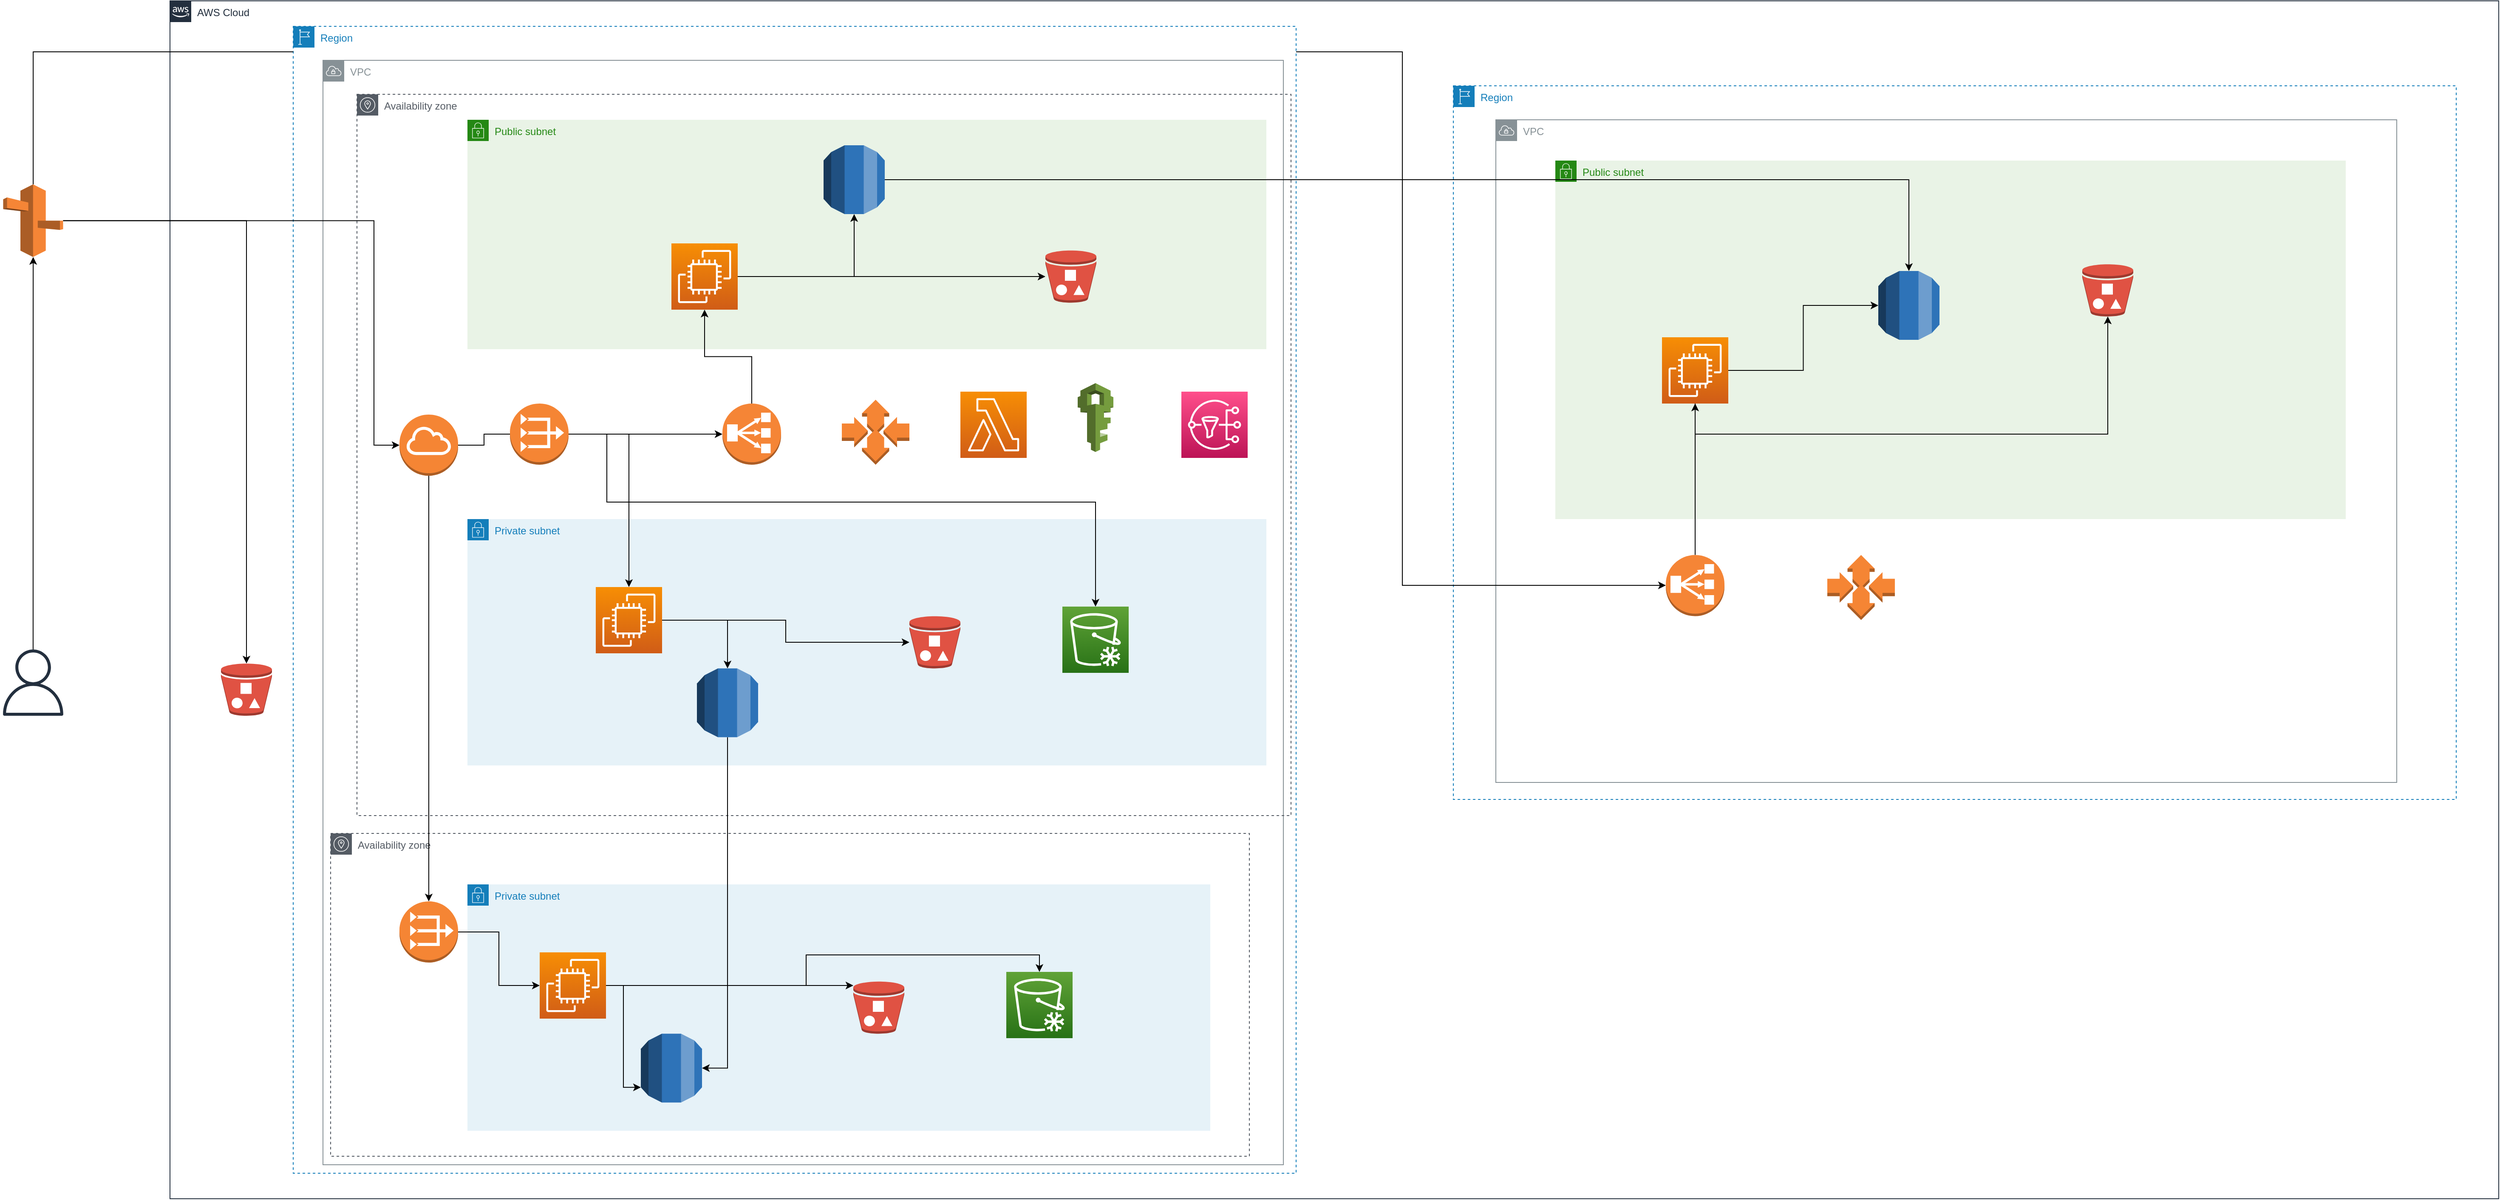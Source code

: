<mxfile version="15.2.9" type="github">
  <diagram id="Ht1M8jgEwFfnCIfOTk4-" name="Page-1">
    <mxGraphModel dx="4013" dy="2435" grid="1" gridSize="10" guides="1" tooltips="1" connect="1" arrows="1" fold="1" page="1" pageScale="1" pageWidth="1169" pageHeight="827" math="0" shadow="0">
      <root>
        <mxCell id="0" />
        <mxCell id="1" parent="0" />
        <mxCell id="_OcU6w5XzlBbNJ40GL1S-2" value="VPC" style="sketch=0;outlineConnect=0;gradientColor=none;html=1;whiteSpace=wrap;fontSize=12;fontStyle=0;shape=mxgraph.aws4.group;grIcon=mxgraph.aws4.group_vpc;strokeColor=#879196;fillColor=none;verticalAlign=top;align=left;spacingLeft=30;fontColor=#879196;dashed=0;" parent="1" vertex="1">
          <mxGeometry x="30" y="-30" width="1130" height="1300" as="geometry" />
        </mxCell>
        <mxCell id="_OcU6w5XzlBbNJ40GL1S-28" value="AWS Cloud" style="points=[[0,0],[0.25,0],[0.5,0],[0.75,0],[1,0],[1,0.25],[1,0.5],[1,0.75],[1,1],[0.75,1],[0.5,1],[0.25,1],[0,1],[0,0.75],[0,0.5],[0,0.25]];outlineConnect=0;gradientColor=none;html=1;whiteSpace=wrap;fontSize=12;fontStyle=0;shape=mxgraph.aws4.group;grIcon=mxgraph.aws4.group_aws_cloud_alt;strokeColor=#232F3E;fillColor=none;verticalAlign=top;align=left;spacingLeft=30;fontColor=#232F3E;dashed=0;" parent="1" vertex="1">
          <mxGeometry x="-150" y="-100" width="2740" height="1410" as="geometry" />
        </mxCell>
        <mxCell id="_OcU6w5XzlBbNJ40GL1S-1" value="Region" style="points=[[0,0],[0.25,0],[0.5,0],[0.75,0],[1,0],[1,0.25],[1,0.5],[1,0.75],[1,1],[0.75,1],[0.5,1],[0.25,1],[0,1],[0,0.75],[0,0.5],[0,0.25]];outlineConnect=0;gradientColor=none;html=1;whiteSpace=wrap;fontSize=12;fontStyle=0;shape=mxgraph.aws4.group;grIcon=mxgraph.aws4.group_region;strokeColor=#147EBA;fillColor=none;verticalAlign=top;align=left;spacingLeft=30;fontColor=#147EBA;dashed=1;" parent="1" vertex="1">
          <mxGeometry x="-5" y="-70" width="1180" height="1350" as="geometry" />
        </mxCell>
        <mxCell id="vkCUaWgb7GZXVAcVjA3E-25" value="Availability zone" style="sketch=0;outlineConnect=0;gradientColor=none;html=1;whiteSpace=wrap;fontSize=12;fontStyle=0;shape=mxgraph.aws4.group;grIcon=mxgraph.aws4.group_availability_zone;strokeColor=#545B64;fillColor=none;verticalAlign=top;align=left;spacingLeft=30;fontColor=#545B64;dashed=1;" vertex="1" parent="1">
          <mxGeometry x="39" y="880" width="1081" height="380" as="geometry" />
        </mxCell>
        <mxCell id="vkCUaWgb7GZXVAcVjA3E-26" value="Private subnet" style="points=[[0,0],[0.25,0],[0.5,0],[0.75,0],[1,0],[1,0.25],[1,0.5],[1,0.75],[1,1],[0.75,1],[0.5,1],[0.25,1],[0,1],[0,0.75],[0,0.5],[0,0.25]];outlineConnect=0;gradientColor=none;html=1;whiteSpace=wrap;fontSize=12;fontStyle=0;shape=mxgraph.aws4.group;grIcon=mxgraph.aws4.group_security_group;grStroke=0;strokeColor=#147EBA;fillColor=#E6F2F8;verticalAlign=top;align=left;spacingLeft=30;fontColor=#147EBA;dashed=0;" vertex="1" parent="1">
          <mxGeometry x="200" y="940" width="874" height="290" as="geometry" />
        </mxCell>
        <mxCell id="vkCUaWgb7GZXVAcVjA3E-23" value="Availability zone" style="sketch=0;outlineConnect=0;gradientColor=none;html=1;whiteSpace=wrap;fontSize=12;fontStyle=0;shape=mxgraph.aws4.group;grIcon=mxgraph.aws4.group_availability_zone;strokeColor=#545B64;fillColor=none;verticalAlign=top;align=left;spacingLeft=30;fontColor=#545B64;dashed=1;" vertex="1" parent="1">
          <mxGeometry x="70" y="10" width="1099" height="849" as="geometry" />
        </mxCell>
        <mxCell id="_OcU6w5XzlBbNJ40GL1S-23" value="VPC" style="sketch=0;outlineConnect=0;gradientColor=none;html=1;whiteSpace=wrap;fontSize=12;fontStyle=0;shape=mxgraph.aws4.group;grIcon=mxgraph.aws4.group_vpc;strokeColor=#879196;fillColor=none;verticalAlign=top;align=left;spacingLeft=30;fontColor=#879196;dashed=0;" parent="1" vertex="1">
          <mxGeometry x="1410" y="40" width="1060" height="780" as="geometry" />
        </mxCell>
        <mxCell id="_OcU6w5XzlBbNJ40GL1S-3" value="Public subnet" style="points=[[0,0],[0.25,0],[0.5,0],[0.75,0],[1,0],[1,0.25],[1,0.5],[1,0.75],[1,1],[0.75,1],[0.5,1],[0.25,1],[0,1],[0,0.75],[0,0.5],[0,0.25]];outlineConnect=0;gradientColor=none;html=1;whiteSpace=wrap;fontSize=12;fontStyle=0;shape=mxgraph.aws4.group;grIcon=mxgraph.aws4.group_security_group;grStroke=0;strokeColor=#248814;fillColor=#E9F3E6;verticalAlign=top;align=left;spacingLeft=30;fontColor=#248814;dashed=0;" parent="1" vertex="1">
          <mxGeometry x="200" y="40" width="940" height="270" as="geometry" />
        </mxCell>
        <mxCell id="_OcU6w5XzlBbNJ40GL1S-5" value="Private subnet" style="points=[[0,0],[0.25,0],[0.5,0],[0.75,0],[1,0],[1,0.25],[1,0.5],[1,0.75],[1,1],[0.75,1],[0.5,1],[0.25,1],[0,1],[0,0.75],[0,0.5],[0,0.25]];outlineConnect=0;gradientColor=none;html=1;whiteSpace=wrap;fontSize=12;fontStyle=0;shape=mxgraph.aws4.group;grIcon=mxgraph.aws4.group_security_group;grStroke=0;strokeColor=#147EBA;fillColor=#E6F2F8;verticalAlign=top;align=left;spacingLeft=30;fontColor=#147EBA;dashed=0;" parent="1" vertex="1">
          <mxGeometry x="200" y="510" width="940" height="290" as="geometry" />
        </mxCell>
        <mxCell id="vkCUaWgb7GZXVAcVjA3E-2" style="edgeStyle=orthogonalEdgeStyle;rounded=0;orthogonalLoop=1;jettySize=auto;html=1;" edge="1" parent="1" source="_OcU6w5XzlBbNJ40GL1S-6" target="_OcU6w5XzlBbNJ40GL1S-18">
          <mxGeometry relative="1" as="geometry" />
        </mxCell>
        <mxCell id="_OcU6w5XzlBbNJ40GL1S-6" value="" style="sketch=0;outlineConnect=0;fontColor=#232F3E;gradientColor=none;fillColor=#232F3E;strokeColor=none;dashed=0;verticalLabelPosition=bottom;verticalAlign=top;align=center;html=1;fontSize=12;fontStyle=0;aspect=fixed;pointerEvents=1;shape=mxgraph.aws4.user;" parent="1" vertex="1">
          <mxGeometry x="-350" y="663.5" width="78" height="78" as="geometry" />
        </mxCell>
        <mxCell id="vkCUaWgb7GZXVAcVjA3E-15" style="edgeStyle=orthogonalEdgeStyle;rounded=0;orthogonalLoop=1;jettySize=auto;html=1;" edge="1" parent="1" source="_OcU6w5XzlBbNJ40GL1S-7" target="_OcU6w5XzlBbNJ40GL1S-8">
          <mxGeometry relative="1" as="geometry" />
        </mxCell>
        <mxCell id="vkCUaWgb7GZXVAcVjA3E-16" style="edgeStyle=orthogonalEdgeStyle;rounded=0;orthogonalLoop=1;jettySize=auto;html=1;" edge="1" parent="1" source="_OcU6w5XzlBbNJ40GL1S-7" target="_OcU6w5XzlBbNJ40GL1S-12">
          <mxGeometry relative="1" as="geometry" />
        </mxCell>
        <mxCell id="_OcU6w5XzlBbNJ40GL1S-7" value="" style="sketch=0;points=[[0,0,0],[0.25,0,0],[0.5,0,0],[0.75,0,0],[1,0,0],[0,1,0],[0.25,1,0],[0.5,1,0],[0.75,1,0],[1,1,0],[0,0.25,0],[0,0.5,0],[0,0.75,0],[1,0.25,0],[1,0.5,0],[1,0.75,0]];outlineConnect=0;fontColor=#232F3E;gradientColor=#F78E04;gradientDirection=north;fillColor=#D05C17;strokeColor=#ffffff;dashed=0;verticalLabelPosition=bottom;verticalAlign=top;align=center;html=1;fontSize=12;fontStyle=0;aspect=fixed;shape=mxgraph.aws4.resourceIcon;resIcon=mxgraph.aws4.ec2;" parent="1" vertex="1">
          <mxGeometry x="440" y="185.5" width="78" height="78" as="geometry" />
        </mxCell>
        <mxCell id="_OcU6w5XzlBbNJ40GL1S-8" value="" style="outlineConnect=0;dashed=0;verticalLabelPosition=bottom;verticalAlign=top;align=center;html=1;shape=mxgraph.aws3.rds;fillColor=#2E73B8;gradientColor=none;" parent="1" vertex="1">
          <mxGeometry x="619" y="70" width="72" height="81" as="geometry" />
        </mxCell>
        <mxCell id="_OcU6w5XzlBbNJ40GL1S-9" value="Region" style="points=[[0,0],[0.25,0],[0.5,0],[0.75,0],[1,0],[1,0.25],[1,0.5],[1,0.75],[1,1],[0.75,1],[0.5,1],[0.25,1],[0,1],[0,0.75],[0,0.5],[0,0.25]];outlineConnect=0;gradientColor=none;html=1;whiteSpace=wrap;fontSize=12;fontStyle=0;shape=mxgraph.aws4.group;grIcon=mxgraph.aws4.group_region;strokeColor=#147EBA;fillColor=none;verticalAlign=top;align=left;spacingLeft=30;fontColor=#147EBA;dashed=1;" parent="1" vertex="1">
          <mxGeometry x="1360" width="1180" height="840" as="geometry" />
        </mxCell>
        <mxCell id="vkCUaWgb7GZXVAcVjA3E-14" style="edgeStyle=orthogonalEdgeStyle;rounded=0;orthogonalLoop=1;jettySize=auto;html=1;" edge="1" parent="1" source="_OcU6w5XzlBbNJ40GL1S-10" target="_OcU6w5XzlBbNJ40GL1S-7">
          <mxGeometry relative="1" as="geometry" />
        </mxCell>
        <mxCell id="_OcU6w5XzlBbNJ40GL1S-10" value="" style="outlineConnect=0;dashed=0;verticalLabelPosition=bottom;verticalAlign=top;align=center;html=1;shape=mxgraph.aws3.classic_load_balancer;fillColor=#F58536;gradientColor=none;" parent="1" vertex="1">
          <mxGeometry x="500" y="374" width="69" height="72" as="geometry" />
        </mxCell>
        <mxCell id="_OcU6w5XzlBbNJ40GL1S-11" value="" style="outlineConnect=0;dashed=0;verticalLabelPosition=bottom;verticalAlign=top;align=center;html=1;shape=mxgraph.aws3.auto_scaling;fillColor=#F58534;gradientColor=none;" parent="1" vertex="1">
          <mxGeometry x="640.5" y="369.5" width="79.5" height="76.5" as="geometry" />
        </mxCell>
        <mxCell id="_OcU6w5XzlBbNJ40GL1S-12" value="" style="outlineConnect=0;dashed=0;verticalLabelPosition=bottom;verticalAlign=top;align=center;html=1;shape=mxgraph.aws3.bucket_with_objects;fillColor=#E05243;gradientColor=none;" parent="1" vertex="1">
          <mxGeometry x="880" y="193.75" width="60" height="61.5" as="geometry" />
        </mxCell>
        <mxCell id="_OcU6w5XzlBbNJ40GL1S-13" value="" style="outlineConnect=0;dashed=0;verticalLabelPosition=bottom;verticalAlign=top;align=center;html=1;shape=mxgraph.aws3.bucket_with_objects;fillColor=#E05243;gradientColor=none;" parent="1" vertex="1">
          <mxGeometry x="720" y="624.25" width="60" height="61.5" as="geometry" />
        </mxCell>
        <mxCell id="_OcU6w5XzlBbNJ40GL1S-14" value="" style="outlineConnect=0;dashed=0;verticalLabelPosition=bottom;verticalAlign=top;align=center;html=1;shape=mxgraph.aws3.bucket_with_objects;fillColor=#E05243;gradientColor=none;" parent="1" vertex="1">
          <mxGeometry x="-90" y="680" width="60" height="61.5" as="geometry" />
        </mxCell>
        <mxCell id="vkCUaWgb7GZXVAcVjA3E-38" style="edgeStyle=orthogonalEdgeStyle;rounded=0;orthogonalLoop=1;jettySize=auto;html=1;entryX=1;entryY=0.5;entryDx=0;entryDy=0;entryPerimeter=0;" edge="1" parent="1" source="_OcU6w5XzlBbNJ40GL1S-15" target="vkCUaWgb7GZXVAcVjA3E-28">
          <mxGeometry relative="1" as="geometry" />
        </mxCell>
        <mxCell id="_OcU6w5XzlBbNJ40GL1S-15" value="" style="outlineConnect=0;dashed=0;verticalLabelPosition=bottom;verticalAlign=top;align=center;html=1;shape=mxgraph.aws3.rds;fillColor=#2E73B8;gradientColor=none;" parent="1" vertex="1">
          <mxGeometry x="470" y="685.75" width="72" height="81" as="geometry" />
        </mxCell>
        <mxCell id="vkCUaWgb7GZXVAcVjA3E-7" style="edgeStyle=orthogonalEdgeStyle;rounded=0;orthogonalLoop=1;jettySize=auto;html=1;" edge="1" parent="1" source="_OcU6w5XzlBbNJ40GL1S-16" target="_OcU6w5XzlBbNJ40GL1S-15">
          <mxGeometry relative="1" as="geometry" />
        </mxCell>
        <mxCell id="vkCUaWgb7GZXVAcVjA3E-9" style="edgeStyle=orthogonalEdgeStyle;rounded=0;orthogonalLoop=1;jettySize=auto;html=1;" edge="1" parent="1" source="_OcU6w5XzlBbNJ40GL1S-16" target="_OcU6w5XzlBbNJ40GL1S-13">
          <mxGeometry relative="1" as="geometry" />
        </mxCell>
        <mxCell id="_OcU6w5XzlBbNJ40GL1S-16" value="" style="sketch=0;points=[[0,0,0],[0.25,0,0],[0.5,0,0],[0.75,0,0],[1,0,0],[0,1,0],[0.25,1,0],[0.5,1,0],[0.75,1,0],[1,1,0],[0,0.25,0],[0,0.5,0],[0,0.75,0],[1,0.25,0],[1,0.5,0],[1,0.75,0]];outlineConnect=0;fontColor=#232F3E;gradientColor=#F78E04;gradientDirection=north;fillColor=#D05C17;strokeColor=#ffffff;dashed=0;verticalLabelPosition=bottom;verticalAlign=top;align=center;html=1;fontSize=12;fontStyle=0;aspect=fixed;shape=mxgraph.aws4.resourceIcon;resIcon=mxgraph.aws4.ec2;" parent="1" vertex="1">
          <mxGeometry x="351" y="590" width="78" height="78" as="geometry" />
        </mxCell>
        <mxCell id="_OcU6w5XzlBbNJ40GL1S-17" value="" style="outlineConnect=0;dashed=0;verticalLabelPosition=bottom;verticalAlign=top;align=center;html=1;shape=mxgraph.aws3.iam;fillColor=#759C3E;gradientColor=none;" parent="1" vertex="1">
          <mxGeometry x="918" y="350" width="42" height="81" as="geometry" />
        </mxCell>
        <mxCell id="vkCUaWgb7GZXVAcVjA3E-3" style="edgeStyle=orthogonalEdgeStyle;rounded=0;orthogonalLoop=1;jettySize=auto;html=1;" edge="1" parent="1" source="_OcU6w5XzlBbNJ40GL1S-18" target="_OcU6w5XzlBbNJ40GL1S-14">
          <mxGeometry relative="1" as="geometry">
            <Array as="points">
              <mxPoint x="-60" y="159" />
            </Array>
          </mxGeometry>
        </mxCell>
        <mxCell id="vkCUaWgb7GZXVAcVjA3E-4" style="edgeStyle=orthogonalEdgeStyle;rounded=0;orthogonalLoop=1;jettySize=auto;html=1;" edge="1" parent="1" source="_OcU6w5XzlBbNJ40GL1S-18" target="_OcU6w5XzlBbNJ40GL1S-20">
          <mxGeometry relative="1" as="geometry">
            <Array as="points">
              <mxPoint x="90" y="159" />
              <mxPoint x="90" y="423" />
            </Array>
          </mxGeometry>
        </mxCell>
        <mxCell id="vkCUaWgb7GZXVAcVjA3E-17" style="edgeStyle=orthogonalEdgeStyle;rounded=0;orthogonalLoop=1;jettySize=auto;html=1;startArrow=none;" edge="1" parent="1" source="_OcU6w5XzlBbNJ40GL1S-1" target="_OcU6w5XzlBbNJ40GL1S-32">
          <mxGeometry relative="1" as="geometry">
            <Array as="points">
              <mxPoint x="1300" y="-40" />
              <mxPoint x="1300" y="588" />
            </Array>
          </mxGeometry>
        </mxCell>
        <mxCell id="_OcU6w5XzlBbNJ40GL1S-18" value="" style="outlineConnect=0;dashed=0;verticalLabelPosition=bottom;verticalAlign=top;align=center;html=1;shape=mxgraph.aws3.route_53;fillColor=#F58536;gradientColor=none;" parent="1" vertex="1">
          <mxGeometry x="-346.25" y="116" width="70.5" height="85.5" as="geometry" />
        </mxCell>
        <mxCell id="vkCUaWgb7GZXVAcVjA3E-5" style="edgeStyle=orthogonalEdgeStyle;rounded=0;orthogonalLoop=1;jettySize=auto;html=1;entryX=0;entryY=0.5;entryDx=0;entryDy=0;entryPerimeter=0;startArrow=none;" edge="1" parent="1" source="vkCUaWgb7GZXVAcVjA3E-10" target="_OcU6w5XzlBbNJ40GL1S-10">
          <mxGeometry relative="1" as="geometry" />
        </mxCell>
        <mxCell id="vkCUaWgb7GZXVAcVjA3E-40" style="edgeStyle=orthogonalEdgeStyle;rounded=0;orthogonalLoop=1;jettySize=auto;html=1;" edge="1" parent="1" source="_OcU6w5XzlBbNJ40GL1S-20" target="vkCUaWgb7GZXVAcVjA3E-34">
          <mxGeometry relative="1" as="geometry" />
        </mxCell>
        <mxCell id="_OcU6w5XzlBbNJ40GL1S-20" value="" style="outlineConnect=0;dashed=0;verticalLabelPosition=bottom;verticalAlign=top;align=center;html=1;shape=mxgraph.aws3.internet_gateway;fillColor=#F58534;gradientColor=none;" parent="1" vertex="1">
          <mxGeometry x="120" y="387" width="69" height="72" as="geometry" />
        </mxCell>
        <mxCell id="_OcU6w5XzlBbNJ40GL1S-24" value="Public subnet" style="points=[[0,0],[0.25,0],[0.5,0],[0.75,0],[1,0],[1,0.25],[1,0.5],[1,0.75],[1,1],[0.75,1],[0.5,1],[0.25,1],[0,1],[0,0.75],[0,0.5],[0,0.25]];outlineConnect=0;gradientColor=none;html=1;whiteSpace=wrap;fontSize=12;fontStyle=0;shape=mxgraph.aws4.group;grIcon=mxgraph.aws4.group_security_group;grStroke=0;strokeColor=#248814;fillColor=#E9F3E6;verticalAlign=top;align=left;spacingLeft=30;fontColor=#248814;dashed=0;" parent="1" vertex="1">
          <mxGeometry x="1480" y="88" width="930" height="422" as="geometry" />
        </mxCell>
        <mxCell id="_OcU6w5XzlBbNJ40GL1S-21" value="" style="sketch=0;points=[[0,0,0],[0.25,0,0],[0.5,0,0],[0.75,0,0],[1,0,0],[0,1,0],[0.25,1,0],[0.5,1,0],[0.75,1,0],[1,1,0],[0,0.25,0],[0,0.5,0],[0,0.75,0],[1,0.25,0],[1,0.5,0],[1,0.75,0]];outlineConnect=0;fontColor=#232F3E;gradientColor=#60A337;gradientDirection=north;fillColor=#277116;strokeColor=#ffffff;dashed=0;verticalLabelPosition=bottom;verticalAlign=top;align=center;html=1;fontSize=12;fontStyle=0;aspect=fixed;shape=mxgraph.aws4.resourceIcon;resIcon=mxgraph.aws4.glacier;" parent="1" vertex="1">
          <mxGeometry x="900" y="613" width="78" height="78" as="geometry" />
        </mxCell>
        <mxCell id="vkCUaWgb7GZXVAcVjA3E-19" style="edgeStyle=orthogonalEdgeStyle;rounded=0;orthogonalLoop=1;jettySize=auto;html=1;" edge="1" parent="1" source="_OcU6w5XzlBbNJ40GL1S-29" target="_OcU6w5XzlBbNJ40GL1S-30">
          <mxGeometry relative="1" as="geometry" />
        </mxCell>
        <mxCell id="vkCUaWgb7GZXVAcVjA3E-20" style="edgeStyle=orthogonalEdgeStyle;rounded=0;orthogonalLoop=1;jettySize=auto;html=1;" edge="1" parent="1" source="_OcU6w5XzlBbNJ40GL1S-29" target="_OcU6w5XzlBbNJ40GL1S-31">
          <mxGeometry relative="1" as="geometry">
            <Array as="points">
              <mxPoint x="1645" y="410" />
              <mxPoint x="2130" y="410" />
            </Array>
          </mxGeometry>
        </mxCell>
        <mxCell id="_OcU6w5XzlBbNJ40GL1S-29" value="" style="sketch=0;points=[[0,0,0],[0.25,0,0],[0.5,0,0],[0.75,0,0],[1,0,0],[0,1,0],[0.25,1,0],[0.5,1,0],[0.75,1,0],[1,1,0],[0,0.25,0],[0,0.5,0],[0,0.75,0],[1,0.25,0],[1,0.5,0],[1,0.75,0]];outlineConnect=0;fontColor=#232F3E;gradientColor=#F78E04;gradientDirection=north;fillColor=#D05C17;strokeColor=#ffffff;dashed=0;verticalLabelPosition=bottom;verticalAlign=top;align=center;html=1;fontSize=12;fontStyle=0;aspect=fixed;shape=mxgraph.aws4.resourceIcon;resIcon=mxgraph.aws4.ec2;" parent="1" vertex="1">
          <mxGeometry x="1605.5" y="296" width="78" height="78" as="geometry" />
        </mxCell>
        <mxCell id="_OcU6w5XzlBbNJ40GL1S-30" value="" style="outlineConnect=0;dashed=0;verticalLabelPosition=bottom;verticalAlign=top;align=center;html=1;shape=mxgraph.aws3.rds;fillColor=#2E73B8;gradientColor=none;" parent="1" vertex="1">
          <mxGeometry x="1860" y="218" width="72" height="81" as="geometry" />
        </mxCell>
        <mxCell id="_OcU6w5XzlBbNJ40GL1S-31" value="" style="outlineConnect=0;dashed=0;verticalLabelPosition=bottom;verticalAlign=top;align=center;html=1;shape=mxgraph.aws3.bucket_with_objects;fillColor=#E05243;gradientColor=none;" parent="1" vertex="1">
          <mxGeometry x="2100" y="210" width="60" height="61.5" as="geometry" />
        </mxCell>
        <mxCell id="vkCUaWgb7GZXVAcVjA3E-18" style="edgeStyle=orthogonalEdgeStyle;rounded=0;orthogonalLoop=1;jettySize=auto;html=1;" edge="1" parent="1" source="_OcU6w5XzlBbNJ40GL1S-32" target="_OcU6w5XzlBbNJ40GL1S-29">
          <mxGeometry relative="1" as="geometry" />
        </mxCell>
        <mxCell id="_OcU6w5XzlBbNJ40GL1S-32" value="" style="outlineConnect=0;dashed=0;verticalLabelPosition=bottom;verticalAlign=top;align=center;html=1;shape=mxgraph.aws3.classic_load_balancer;fillColor=#F58536;gradientColor=none;" parent="1" vertex="1">
          <mxGeometry x="1610" y="552.25" width="69" height="72" as="geometry" />
        </mxCell>
        <mxCell id="_OcU6w5XzlBbNJ40GL1S-34" value="" style="outlineConnect=0;dashed=0;verticalLabelPosition=bottom;verticalAlign=top;align=center;html=1;shape=mxgraph.aws3.auto_scaling;fillColor=#F58534;gradientColor=none;" parent="1" vertex="1">
          <mxGeometry x="1800" y="552.25" width="79.5" height="76.5" as="geometry" />
        </mxCell>
        <mxCell id="_OcU6w5XzlBbNJ40GL1S-35" value="" style="sketch=0;points=[[0,0,0],[0.25,0,0],[0.5,0,0],[0.75,0,0],[1,0,0],[0,1,0],[0.25,1,0],[0.5,1,0],[0.75,1,0],[1,1,0],[0,0.25,0],[0,0.5,0],[0,0.75,0],[1,0.25,0],[1,0.5,0],[1,0.75,0]];outlineConnect=0;fontColor=#232F3E;gradientColor=#FF4F8B;gradientDirection=north;fillColor=#BC1356;strokeColor=#ffffff;dashed=0;verticalLabelPosition=bottom;verticalAlign=top;align=center;html=1;fontSize=12;fontStyle=0;aspect=fixed;shape=mxgraph.aws4.resourceIcon;resIcon=mxgraph.aws4.sns;" parent="1" vertex="1">
          <mxGeometry x="1040" y="360" width="78" height="78" as="geometry" />
        </mxCell>
        <mxCell id="vkCUaWgb7GZXVAcVjA3E-12" style="edgeStyle=orthogonalEdgeStyle;rounded=0;orthogonalLoop=1;jettySize=auto;html=1;" edge="1" parent="1" source="vkCUaWgb7GZXVAcVjA3E-10" target="_OcU6w5XzlBbNJ40GL1S-16">
          <mxGeometry relative="1" as="geometry" />
        </mxCell>
        <mxCell id="vkCUaWgb7GZXVAcVjA3E-13" style="edgeStyle=orthogonalEdgeStyle;rounded=0;orthogonalLoop=1;jettySize=auto;html=1;" edge="1" parent="1" source="vkCUaWgb7GZXVAcVjA3E-10" target="_OcU6w5XzlBbNJ40GL1S-21">
          <mxGeometry relative="1" as="geometry">
            <Array as="points">
              <mxPoint x="364" y="490" />
              <mxPoint x="939" y="490" />
            </Array>
          </mxGeometry>
        </mxCell>
        <mxCell id="vkCUaWgb7GZXVAcVjA3E-10" value="" style="outlineConnect=0;dashed=0;verticalLabelPosition=bottom;verticalAlign=top;align=center;html=1;shape=mxgraph.aws3.vpc_nat_gateway;fillColor=#F58534;gradientColor=none;" vertex="1" parent="1">
          <mxGeometry x="250" y="374" width="69" height="72" as="geometry" />
        </mxCell>
        <mxCell id="vkCUaWgb7GZXVAcVjA3E-11" value="" style="edgeStyle=orthogonalEdgeStyle;rounded=0;orthogonalLoop=1;jettySize=auto;html=1;entryX=0;entryY=0.5;entryDx=0;entryDy=0;entryPerimeter=0;endArrow=none;" edge="1" parent="1" source="_OcU6w5XzlBbNJ40GL1S-20" target="vkCUaWgb7GZXVAcVjA3E-10">
          <mxGeometry relative="1" as="geometry">
            <mxPoint x="189.0" y="423" as="sourcePoint" />
            <mxPoint x="360" y="410" as="targetPoint" />
          </mxGeometry>
        </mxCell>
        <mxCell id="vkCUaWgb7GZXVAcVjA3E-21" style="edgeStyle=orthogonalEdgeStyle;rounded=0;orthogonalLoop=1;jettySize=auto;html=1;" edge="1" parent="1" source="_OcU6w5XzlBbNJ40GL1S-8" target="_OcU6w5XzlBbNJ40GL1S-30">
          <mxGeometry relative="1" as="geometry" />
        </mxCell>
        <mxCell id="vkCUaWgb7GZXVAcVjA3E-22" value="" style="sketch=0;points=[[0,0,0],[0.25,0,0],[0.5,0,0],[0.75,0,0],[1,0,0],[0,1,0],[0.25,1,0],[0.5,1,0],[0.75,1,0],[1,1,0],[0,0.25,0],[0,0.5,0],[0,0.75,0],[1,0.25,0],[1,0.5,0],[1,0.75,0]];outlineConnect=0;fontColor=#232F3E;gradientColor=#F78E04;gradientDirection=north;fillColor=#D05C17;strokeColor=#ffffff;dashed=0;verticalLabelPosition=bottom;verticalAlign=top;align=center;html=1;fontSize=12;fontStyle=0;aspect=fixed;shape=mxgraph.aws4.resourceIcon;resIcon=mxgraph.aws4.lambda;" vertex="1" parent="1">
          <mxGeometry x="780" y="360" width="78" height="78" as="geometry" />
        </mxCell>
        <mxCell id="vkCUaWgb7GZXVAcVjA3E-24" value="" style="edgeStyle=orthogonalEdgeStyle;rounded=0;orthogonalLoop=1;jettySize=auto;html=1;endArrow=none;" edge="1" parent="1" source="_OcU6w5XzlBbNJ40GL1S-18" target="_OcU6w5XzlBbNJ40GL1S-1">
          <mxGeometry relative="1" as="geometry">
            <mxPoint x="-311" y="116" as="sourcePoint" />
            <mxPoint x="1610" y="588" as="targetPoint" />
            <Array as="points">
              <mxPoint x="-311" y="-40" />
            </Array>
          </mxGeometry>
        </mxCell>
        <mxCell id="vkCUaWgb7GZXVAcVjA3E-27" value="" style="outlineConnect=0;dashed=0;verticalLabelPosition=bottom;verticalAlign=top;align=center;html=1;shape=mxgraph.aws3.bucket_with_objects;fillColor=#E05243;gradientColor=none;" vertex="1" parent="1">
          <mxGeometry x="654" y="1054.25" width="60" height="61.5" as="geometry" />
        </mxCell>
        <mxCell id="vkCUaWgb7GZXVAcVjA3E-28" value="" style="outlineConnect=0;dashed=0;verticalLabelPosition=bottom;verticalAlign=top;align=center;html=1;shape=mxgraph.aws3.rds;fillColor=#2E73B8;gradientColor=none;" vertex="1" parent="1">
          <mxGeometry x="404" y="1115.75" width="72" height="81" as="geometry" />
        </mxCell>
        <mxCell id="vkCUaWgb7GZXVAcVjA3E-29" style="edgeStyle=orthogonalEdgeStyle;rounded=0;orthogonalLoop=1;jettySize=auto;html=1;" edge="1" parent="1" source="vkCUaWgb7GZXVAcVjA3E-30" target="vkCUaWgb7GZXVAcVjA3E-27">
          <mxGeometry relative="1" as="geometry">
            <Array as="points">
              <mxPoint x="600" y="1059" />
              <mxPoint x="600" y="1059" />
            </Array>
          </mxGeometry>
        </mxCell>
        <mxCell id="vkCUaWgb7GZXVAcVjA3E-33" style="edgeStyle=orthogonalEdgeStyle;rounded=0;orthogonalLoop=1;jettySize=auto;html=1;entryX=0;entryY=0.78;entryDx=0;entryDy=0;entryPerimeter=0;" edge="1" parent="1" source="vkCUaWgb7GZXVAcVjA3E-30" target="vkCUaWgb7GZXVAcVjA3E-28">
          <mxGeometry relative="1" as="geometry" />
        </mxCell>
        <mxCell id="vkCUaWgb7GZXVAcVjA3E-39" style="edgeStyle=orthogonalEdgeStyle;rounded=0;orthogonalLoop=1;jettySize=auto;html=1;entryX=0.5;entryY=0;entryDx=0;entryDy=0;entryPerimeter=0;" edge="1" parent="1" source="vkCUaWgb7GZXVAcVjA3E-30" target="vkCUaWgb7GZXVAcVjA3E-31">
          <mxGeometry relative="1" as="geometry" />
        </mxCell>
        <mxCell id="vkCUaWgb7GZXVAcVjA3E-30" value="" style="sketch=0;points=[[0,0,0],[0.25,0,0],[0.5,0,0],[0.75,0,0],[1,0,0],[0,1,0],[0.25,1,0],[0.5,1,0],[0.75,1,0],[1,1,0],[0,0.25,0],[0,0.5,0],[0,0.75,0],[1,0.25,0],[1,0.5,0],[1,0.75,0]];outlineConnect=0;fontColor=#232F3E;gradientColor=#F78E04;gradientDirection=north;fillColor=#D05C17;strokeColor=#ffffff;dashed=0;verticalLabelPosition=bottom;verticalAlign=top;align=center;html=1;fontSize=12;fontStyle=0;aspect=fixed;shape=mxgraph.aws4.resourceIcon;resIcon=mxgraph.aws4.ec2;" vertex="1" parent="1">
          <mxGeometry x="285" y="1020" width="78" height="78" as="geometry" />
        </mxCell>
        <mxCell id="vkCUaWgb7GZXVAcVjA3E-31" value="" style="sketch=0;points=[[0,0,0],[0.25,0,0],[0.5,0,0],[0.75,0,0],[1,0,0],[0,1,0],[0.25,1,0],[0.5,1,0],[0.75,1,0],[1,1,0],[0,0.25,0],[0,0.5,0],[0,0.75,0],[1,0.25,0],[1,0.5,0],[1,0.75,0]];outlineConnect=0;fontColor=#232F3E;gradientColor=#60A337;gradientDirection=north;fillColor=#277116;strokeColor=#ffffff;dashed=0;verticalLabelPosition=bottom;verticalAlign=top;align=center;html=1;fontSize=12;fontStyle=0;aspect=fixed;shape=mxgraph.aws4.resourceIcon;resIcon=mxgraph.aws4.glacier;" vertex="1" parent="1">
          <mxGeometry x="834" y="1043" width="78" height="78" as="geometry" />
        </mxCell>
        <mxCell id="vkCUaWgb7GZXVAcVjA3E-41" style="edgeStyle=orthogonalEdgeStyle;rounded=0;orthogonalLoop=1;jettySize=auto;html=1;entryX=0;entryY=0.5;entryDx=0;entryDy=0;entryPerimeter=0;" edge="1" parent="1" source="vkCUaWgb7GZXVAcVjA3E-34" target="vkCUaWgb7GZXVAcVjA3E-30">
          <mxGeometry relative="1" as="geometry" />
        </mxCell>
        <mxCell id="vkCUaWgb7GZXVAcVjA3E-34" value="" style="outlineConnect=0;dashed=0;verticalLabelPosition=bottom;verticalAlign=top;align=center;html=1;shape=mxgraph.aws3.vpc_nat_gateway;fillColor=#F58534;gradientColor=none;" vertex="1" parent="1">
          <mxGeometry x="120" y="960" width="69" height="72" as="geometry" />
        </mxCell>
      </root>
    </mxGraphModel>
  </diagram>
</mxfile>
